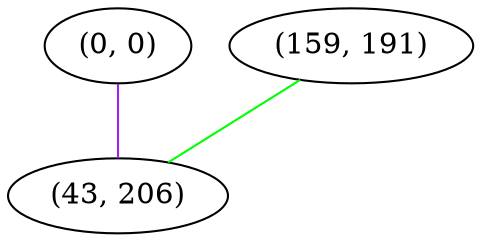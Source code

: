 graph "" {
"(0, 0)";
"(159, 191)";
"(43, 206)";
"(0, 0)" -- "(43, 206)"  [color=purple, key=0, weight=4];
"(159, 191)" -- "(43, 206)"  [color=green, key=0, weight=2];
}
